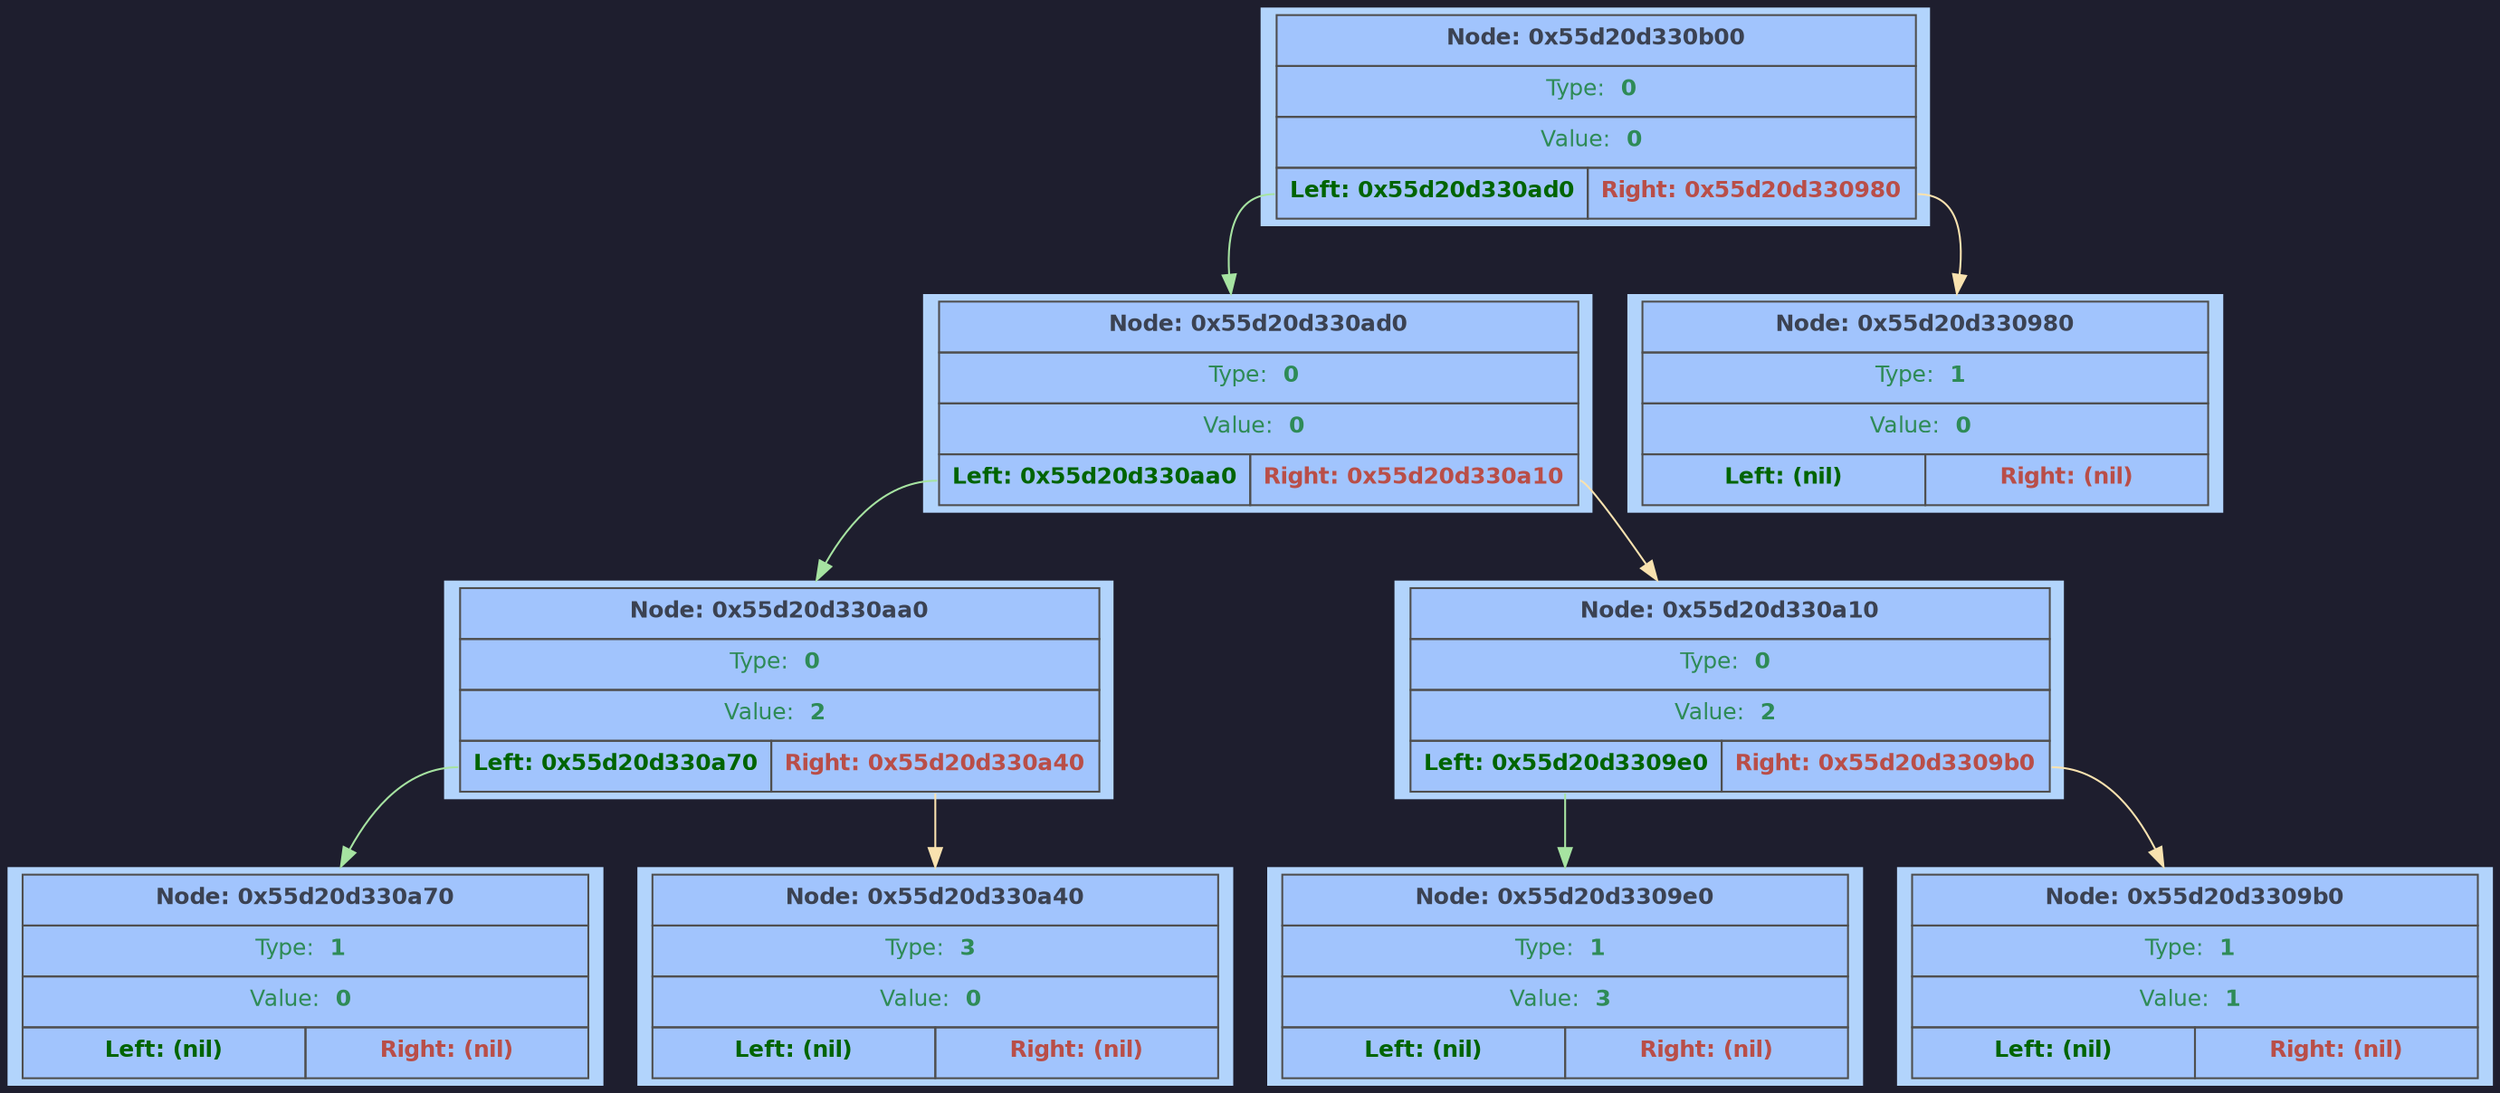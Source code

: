 digraph G {
	rankdir = TB;
	bgcolor="#1e1e2e";
	node [shape=rectangle, style=filled, fontname=Helvetica, fontsize=12, fillcolor="#89b4fa", color="#cba6f7", fontcolor="#1e1e2e"];
	node0x55d20d330b00 [shape=plaintext; style=filled; color="#fcf0d2"; fillcolor="#b2d4fc"; label = <
		         <table BORDER="0" CELLBORDER="1" CELLSPACING="0" CELLPADDING="6" BGCOLOR="#a1c4fd" COLOR="#4f4f4f">
			           <tr><td align='center' colspan='2'><FONT COLOR='#3b4252'><b>Node: 0x55d20d330b00</b></FONT></td></tr>
			           <tr><td align='center' colspan='2'><FONT COLOR='#2e8b57'>Type: <b> 0 </b></FONT></td></tr>
			           <tr><td align='center' colspan='2'><FONT COLOR='#2e8b57'>Value: <b> 0 </b></FONT></td></tr>
			           <tr>
			               <td WIDTH='150' PORT='left'  align='center'><FONT COLOR='#006400'><b>Left: 0x55d20d330ad0</b></FONT></td>
			               <td WIDTH='150' PORT='right' align='center'><FONT COLOR='#b94e48'><b>Right: 0x55d20d330980</b></FONT></td>
			           </tr>
		         </table> >];
	node0x55d20d330ad0 [shape=plaintext; style=filled; color="#fcf0d2"; fillcolor="#b2d4fc"; label = <
		         <table BORDER="0" CELLBORDER="1" CELLSPACING="0" CELLPADDING="6" BGCOLOR="#a1c4fd" COLOR="#4f4f4f">
			           <tr><td align='center' colspan='2'><FONT COLOR='#3b4252'><b>Node: 0x55d20d330ad0</b></FONT></td></tr>
			           <tr><td align='center' colspan='2'><FONT COLOR='#2e8b57'>Type: <b> 0 </b></FONT></td></tr>
			           <tr><td align='center' colspan='2'><FONT COLOR='#2e8b57'>Value: <b> 0 </b></FONT></td></tr>
			           <tr>
			               <td WIDTH='150' PORT='left'  align='center'><FONT COLOR='#006400'><b>Left: 0x55d20d330aa0</b></FONT></td>
			               <td WIDTH='150' PORT='right' align='center'><FONT COLOR='#b94e48'><b>Right: 0x55d20d330a10</b></FONT></td>
			           </tr>
		         </table> >];
	node0x55d20d330aa0 [shape=plaintext; style=filled; color="#fcf0d2"; fillcolor="#b2d4fc"; label = <
		         <table BORDER="0" CELLBORDER="1" CELLSPACING="0" CELLPADDING="6" BGCOLOR="#a1c4fd" COLOR="#4f4f4f">
			           <tr><td align='center' colspan='2'><FONT COLOR='#3b4252'><b>Node: 0x55d20d330aa0</b></FONT></td></tr>
			           <tr><td align='center' colspan='2'><FONT COLOR='#2e8b57'>Type: <b> 0 </b></FONT></td></tr>
			           <tr><td align='center' colspan='2'><FONT COLOR='#2e8b57'>Value: <b> 2 </b></FONT></td></tr>
			           <tr>
			               <td WIDTH='150' PORT='left'  align='center'><FONT COLOR='#006400'><b>Left: 0x55d20d330a70</b></FONT></td>
			               <td WIDTH='150' PORT='right' align='center'><FONT COLOR='#b94e48'><b>Right: 0x55d20d330a40</b></FONT></td>
			           </tr>
		         </table> >];
	node0x55d20d330a70 [shape=plaintext; style=filled; color="#fcf0d2"; fillcolor="#b2d4fc"; label = <
		         <table BORDER="0" CELLBORDER="1" CELLSPACING="0" CELLPADDING="6" BGCOLOR="#a1c4fd" COLOR="#4f4f4f">
			           <tr><td align='center' colspan='2'><FONT COLOR='#3b4252'><b>Node: 0x55d20d330a70</b></FONT></td></tr>
			           <tr><td align='center' colspan='2'><FONT COLOR='#2e8b57'>Type: <b> 1 </b></FONT></td></tr>
			           <tr><td align='center' colspan='2'><FONT COLOR='#2e8b57'>Value: <b> 0 </b></FONT></td></tr>
			           <tr>
			               <td WIDTH='150' PORT='left'  align='center'><FONT COLOR='#006400'><b>Left: (nil)</b></FONT></td>
			               <td WIDTH='150' PORT='right' align='center'><FONT COLOR='#b94e48'><b>Right: (nil)</b></FONT></td>
			           </tr>
		         </table> >];
	node0x55d20d330aa0:left -> node0x55d20d330a70 [color="#a6e3a1"]
	node0x55d20d330a40 [shape=plaintext; style=filled; color="#fcf0d2"; fillcolor="#b2d4fc"; label = <
		         <table BORDER="0" CELLBORDER="1" CELLSPACING="0" CELLPADDING="6" BGCOLOR="#a1c4fd" COLOR="#4f4f4f">
			           <tr><td align='center' colspan='2'><FONT COLOR='#3b4252'><b>Node: 0x55d20d330a40</b></FONT></td></tr>
			           <tr><td align='center' colspan='2'><FONT COLOR='#2e8b57'>Type: <b> 3 </b></FONT></td></tr>
			           <tr><td align='center' colspan='2'><FONT COLOR='#2e8b57'>Value: <b> 0 </b></FONT></td></tr>
			           <tr>
			               <td WIDTH='150' PORT='left'  align='center'><FONT COLOR='#006400'><b>Left: (nil)</b></FONT></td>
			               <td WIDTH='150' PORT='right' align='center'><FONT COLOR='#b94e48'><b>Right: (nil)</b></FONT></td>
			           </tr>
		         </table> >];
	node0x55d20d330aa0:right -> node0x55d20d330a40 [color="#f9e2af"]
	node0x55d20d330ad0:left -> node0x55d20d330aa0 [color="#a6e3a1"]
	node0x55d20d330a10 [shape=plaintext; style=filled; color="#fcf0d2"; fillcolor="#b2d4fc"; label = <
		         <table BORDER="0" CELLBORDER="1" CELLSPACING="0" CELLPADDING="6" BGCOLOR="#a1c4fd" COLOR="#4f4f4f">
			           <tr><td align='center' colspan='2'><FONT COLOR='#3b4252'><b>Node: 0x55d20d330a10</b></FONT></td></tr>
			           <tr><td align='center' colspan='2'><FONT COLOR='#2e8b57'>Type: <b> 0 </b></FONT></td></tr>
			           <tr><td align='center' colspan='2'><FONT COLOR='#2e8b57'>Value: <b> 2 </b></FONT></td></tr>
			           <tr>
			               <td WIDTH='150' PORT='left'  align='center'><FONT COLOR='#006400'><b>Left: 0x55d20d3309e0</b></FONT></td>
			               <td WIDTH='150' PORT='right' align='center'><FONT COLOR='#b94e48'><b>Right: 0x55d20d3309b0</b></FONT></td>
			           </tr>
		         </table> >];
	node0x55d20d3309e0 [shape=plaintext; style=filled; color="#fcf0d2"; fillcolor="#b2d4fc"; label = <
		         <table BORDER="0" CELLBORDER="1" CELLSPACING="0" CELLPADDING="6" BGCOLOR="#a1c4fd" COLOR="#4f4f4f">
			           <tr><td align='center' colspan='2'><FONT COLOR='#3b4252'><b>Node: 0x55d20d3309e0</b></FONT></td></tr>
			           <tr><td align='center' colspan='2'><FONT COLOR='#2e8b57'>Type: <b> 1 </b></FONT></td></tr>
			           <tr><td align='center' colspan='2'><FONT COLOR='#2e8b57'>Value: <b> 3 </b></FONT></td></tr>
			           <tr>
			               <td WIDTH='150' PORT='left'  align='center'><FONT COLOR='#006400'><b>Left: (nil)</b></FONT></td>
			               <td WIDTH='150' PORT='right' align='center'><FONT COLOR='#b94e48'><b>Right: (nil)</b></FONT></td>
			           </tr>
		         </table> >];
	node0x55d20d330a10:left -> node0x55d20d3309e0 [color="#a6e3a1"]
	node0x55d20d3309b0 [shape=plaintext; style=filled; color="#fcf0d2"; fillcolor="#b2d4fc"; label = <
		         <table BORDER="0" CELLBORDER="1" CELLSPACING="0" CELLPADDING="6" BGCOLOR="#a1c4fd" COLOR="#4f4f4f">
			           <tr><td align='center' colspan='2'><FONT COLOR='#3b4252'><b>Node: 0x55d20d3309b0</b></FONT></td></tr>
			           <tr><td align='center' colspan='2'><FONT COLOR='#2e8b57'>Type: <b> 1 </b></FONT></td></tr>
			           <tr><td align='center' colspan='2'><FONT COLOR='#2e8b57'>Value: <b> 1 </b></FONT></td></tr>
			           <tr>
			               <td WIDTH='150' PORT='left'  align='center'><FONT COLOR='#006400'><b>Left: (nil)</b></FONT></td>
			               <td WIDTH='150' PORT='right' align='center'><FONT COLOR='#b94e48'><b>Right: (nil)</b></FONT></td>
			           </tr>
		         </table> >];
	node0x55d20d330a10:right -> node0x55d20d3309b0 [color="#f9e2af"]
	node0x55d20d330ad0:right -> node0x55d20d330a10 [color="#f9e2af"]
	node0x55d20d330b00:left -> node0x55d20d330ad0 [color="#a6e3a1"]
	node0x55d20d330980 [shape=plaintext; style=filled; color="#fcf0d2"; fillcolor="#b2d4fc"; label = <
		         <table BORDER="0" CELLBORDER="1" CELLSPACING="0" CELLPADDING="6" BGCOLOR="#a1c4fd" COLOR="#4f4f4f">
			           <tr><td align='center' colspan='2'><FONT COLOR='#3b4252'><b>Node: 0x55d20d330980</b></FONT></td></tr>
			           <tr><td align='center' colspan='2'><FONT COLOR='#2e8b57'>Type: <b> 1 </b></FONT></td></tr>
			           <tr><td align='center' colspan='2'><FONT COLOR='#2e8b57'>Value: <b> 0 </b></FONT></td></tr>
			           <tr>
			               <td WIDTH='150' PORT='left'  align='center'><FONT COLOR='#006400'><b>Left: (nil)</b></FONT></td>
			               <td WIDTH='150' PORT='right' align='center'><FONT COLOR='#b94e48'><b>Right: (nil)</b></FONT></td>
			           </tr>
		         </table> >];
	node0x55d20d330b00:right -> node0x55d20d330980 [color="#f9e2af"]
}
